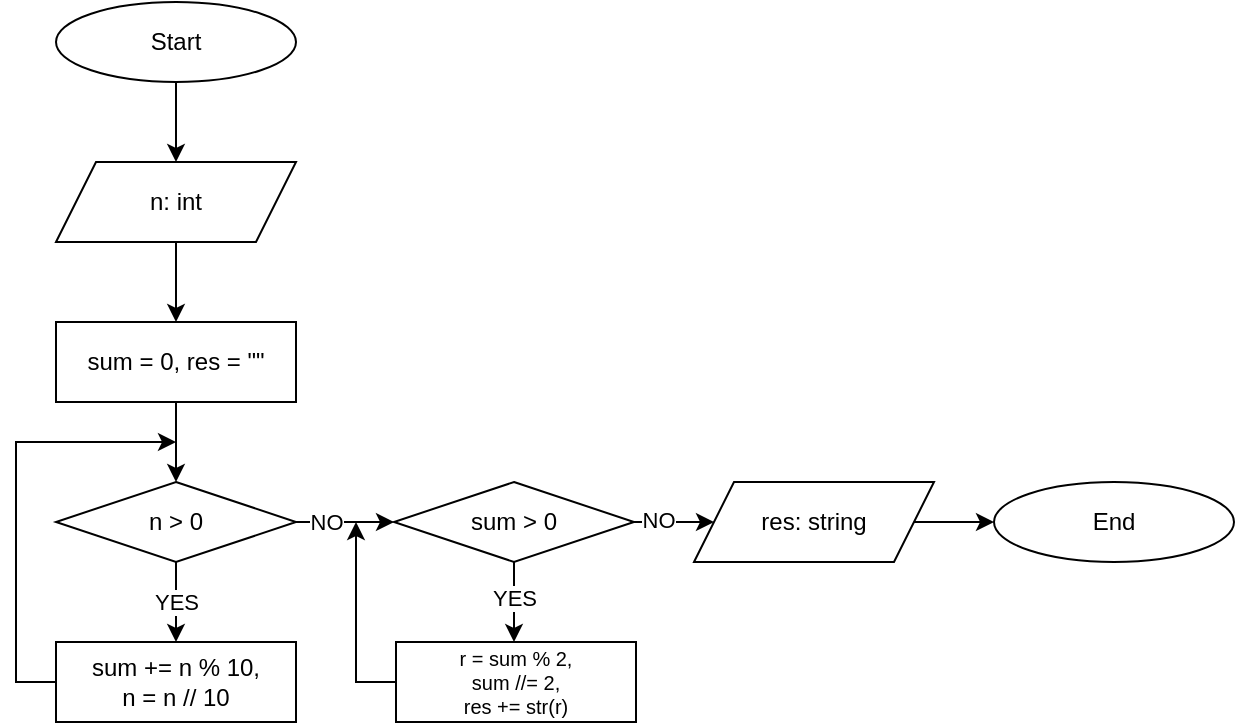 <mxfile version="24.8.6">
  <diagram name="Page-1" id="gcOh2L13ghurHqlArtQZ">
    <mxGraphModel dx="1024" dy="591" grid="1" gridSize="10" guides="1" tooltips="1" connect="1" arrows="1" fold="1" page="1" pageScale="1" pageWidth="827" pageHeight="1169" background="#ffffff" math="0" shadow="0">
      <root>
        <mxCell id="0" />
        <mxCell id="1" parent="0" />
        <mxCell id="6OEK3HkwsZAHeZwyoHTl-1" value="Start" style="ellipse;whiteSpace=wrap;html=1;" parent="1" vertex="1">
          <mxGeometry x="360" y="80" width="120" height="40" as="geometry" />
        </mxCell>
        <mxCell id="6OEK3HkwsZAHeZwyoHTl-2" value="n: int" style="shape=parallelogram;perimeter=parallelogramPerimeter;whiteSpace=wrap;html=1;fixedSize=1;size=20;" parent="1" vertex="1">
          <mxGeometry x="360" y="160" width="120" height="40" as="geometry" />
        </mxCell>
        <mxCell id="6OEK3HkwsZAHeZwyoHTl-5" value="" style="endArrow=classic;html=1;rounded=0;exitX=0.5;exitY=1;exitDx=0;exitDy=0;" parent="1" source="6OEK3HkwsZAHeZwyoHTl-1" target="6OEK3HkwsZAHeZwyoHTl-2" edge="1">
          <mxGeometry width="50" height="50" relative="1" as="geometry">
            <mxPoint x="340" y="360" as="sourcePoint" />
            <mxPoint x="390" y="310" as="targetPoint" />
          </mxGeometry>
        </mxCell>
        <mxCell id="6OEK3HkwsZAHeZwyoHTl-6" value="" style="endArrow=classic;html=1;rounded=0;exitX=0.5;exitY=1;exitDx=0;exitDy=0;entryX=0.5;entryY=0;entryDx=0;entryDy=0;" parent="1" source="6OEK3HkwsZAHeZwyoHTl-2" edge="1">
          <mxGeometry width="50" height="50" relative="1" as="geometry">
            <mxPoint x="430" y="130" as="sourcePoint" />
            <mxPoint x="420" y="240" as="targetPoint" />
          </mxGeometry>
        </mxCell>
        <mxCell id="6OEK3HkwsZAHeZwyoHTl-64" value="sum = 0, res = &quot;&quot;" style="rounded=0;whiteSpace=wrap;html=1;" parent="1" vertex="1">
          <mxGeometry x="360" y="240" width="120" height="40" as="geometry" />
        </mxCell>
        <mxCell id="6OEK3HkwsZAHeZwyoHTl-65" value="n &amp;gt; 0" style="rhombus;whiteSpace=wrap;html=1;" parent="1" vertex="1">
          <mxGeometry x="360" y="320" width="120" height="40" as="geometry" />
        </mxCell>
        <mxCell id="6OEK3HkwsZAHeZwyoHTl-66" value="sum += n % 10,&lt;div&gt;n = n // 10&lt;/div&gt;" style="rounded=0;whiteSpace=wrap;html=1;" parent="1" vertex="1">
          <mxGeometry x="360" y="400" width="120" height="40" as="geometry" />
        </mxCell>
        <mxCell id="6OEK3HkwsZAHeZwyoHTl-71" value="" style="endArrow=classic;html=1;rounded=0;exitX=0.5;exitY=1;exitDx=0;exitDy=0;entryX=0.5;entryY=0;entryDx=0;entryDy=0;" parent="1" source="6OEK3HkwsZAHeZwyoHTl-64" target="6OEK3HkwsZAHeZwyoHTl-65" edge="1">
          <mxGeometry width="50" height="50" relative="1" as="geometry">
            <mxPoint x="430" y="210" as="sourcePoint" />
            <mxPoint x="430" y="250" as="targetPoint" />
          </mxGeometry>
        </mxCell>
        <mxCell id="6OEK3HkwsZAHeZwyoHTl-72" value="" style="endArrow=classic;html=1;rounded=0;exitX=0.5;exitY=1;exitDx=0;exitDy=0;entryX=0.5;entryY=0;entryDx=0;entryDy=0;" parent="1" source="6OEK3HkwsZAHeZwyoHTl-65" target="6OEK3HkwsZAHeZwyoHTl-66" edge="1">
          <mxGeometry width="50" height="50" relative="1" as="geometry">
            <mxPoint x="430" y="290" as="sourcePoint" />
            <mxPoint x="430" y="330" as="targetPoint" />
          </mxGeometry>
        </mxCell>
        <mxCell id="Z27504nxEoHSYqoH8dt3-3" value="YES" style="edgeLabel;html=1;align=center;verticalAlign=middle;resizable=0;points=[];" parent="6OEK3HkwsZAHeZwyoHTl-72" vertex="1" connectable="0">
          <mxGeometry x="-0.45" y="2" relative="1" as="geometry">
            <mxPoint x="-2" y="9" as="offset" />
          </mxGeometry>
        </mxCell>
        <mxCell id="6OEK3HkwsZAHeZwyoHTl-73" value="" style="endArrow=classic;html=1;rounded=0;exitX=0;exitY=0.5;exitDx=0;exitDy=0;" parent="1" source="6OEK3HkwsZAHeZwyoHTl-66" edge="1">
          <mxGeometry width="50" height="50" relative="1" as="geometry">
            <mxPoint x="430" y="370" as="sourcePoint" />
            <mxPoint x="420" y="300" as="targetPoint" />
            <Array as="points">
              <mxPoint x="340" y="420" />
              <mxPoint x="340" y="300" />
            </Array>
          </mxGeometry>
        </mxCell>
        <mxCell id="6OEK3HkwsZAHeZwyoHTl-74" value="" style="endArrow=classic;html=1;rounded=0;exitX=1;exitY=0.5;exitDx=0;exitDy=0;entryX=0;entryY=0.5;entryDx=0;entryDy=0;" parent="1" source="6OEK3HkwsZAHeZwyoHTl-65" target="6OEK3HkwsZAHeZwyoHTl-76" edge="1">
          <mxGeometry width="50" height="50" relative="1" as="geometry">
            <mxPoint x="430" y="290" as="sourcePoint" />
            <mxPoint x="500" y="340" as="targetPoint" />
          </mxGeometry>
        </mxCell>
        <mxCell id="Z27504nxEoHSYqoH8dt3-1" value="NO" style="edgeLabel;html=1;align=center;verticalAlign=middle;resizable=0;points=[];" parent="6OEK3HkwsZAHeZwyoHTl-74" vertex="1" connectable="0">
          <mxGeometry x="-0.407" relative="1" as="geometry">
            <mxPoint as="offset" />
          </mxGeometry>
        </mxCell>
        <mxCell id="6OEK3HkwsZAHeZwyoHTl-75" value="r = sum % 2,&lt;div style=&quot;font-size: 10px;&quot;&gt;sum //= 2,&lt;/div&gt;&lt;div style=&quot;font-size: 10px;&quot;&gt;res += str(r)&lt;/div&gt;" style="rounded=0;whiteSpace=wrap;html=1;fontSize=10;" parent="1" vertex="1">
          <mxGeometry x="530" y="400" width="120" height="40" as="geometry" />
        </mxCell>
        <mxCell id="6OEK3HkwsZAHeZwyoHTl-76" value="sum &amp;gt; 0" style="rhombus;whiteSpace=wrap;html=1;" parent="1" vertex="1">
          <mxGeometry x="529" y="320" width="120" height="40" as="geometry" />
        </mxCell>
        <mxCell id="6OEK3HkwsZAHeZwyoHTl-77" value="" style="endArrow=classic;html=1;rounded=0;entryX=0.5;entryY=0;entryDx=0;entryDy=0;exitX=0.5;exitY=1;exitDx=0;exitDy=0;" parent="1" source="6OEK3HkwsZAHeZwyoHTl-76" edge="1">
          <mxGeometry width="50" height="50" relative="1" as="geometry">
            <mxPoint x="619" y="370" as="sourcePoint" />
            <mxPoint x="589" y="400" as="targetPoint" />
          </mxGeometry>
        </mxCell>
        <mxCell id="Z27504nxEoHSYqoH8dt3-4" value="YES" style="edgeLabel;html=1;align=center;verticalAlign=middle;resizable=0;points=[];" parent="6OEK3HkwsZAHeZwyoHTl-77" vertex="1" connectable="0">
          <mxGeometry x="-0.107" y="1" relative="1" as="geometry">
            <mxPoint x="-1" as="offset" />
          </mxGeometry>
        </mxCell>
        <mxCell id="6OEK3HkwsZAHeZwyoHTl-78" value="res: string" style="shape=parallelogram;perimeter=parallelogramPerimeter;whiteSpace=wrap;html=1;fixedSize=1;size=20;" parent="1" vertex="1">
          <mxGeometry x="679" y="320" width="120" height="40" as="geometry" />
        </mxCell>
        <mxCell id="6OEK3HkwsZAHeZwyoHTl-79" value="" style="endArrow=classic;html=1;rounded=0;exitX=1;exitY=0.5;exitDx=0;exitDy=0;entryX=0;entryY=0.5;entryDx=0;entryDy=0;" parent="1" source="6OEK3HkwsZAHeZwyoHTl-76" target="6OEK3HkwsZAHeZwyoHTl-78" edge="1">
          <mxGeometry width="50" height="50" relative="1" as="geometry">
            <mxPoint x="499" y="350" as="sourcePoint" />
            <mxPoint x="539" y="350" as="targetPoint" />
          </mxGeometry>
        </mxCell>
        <mxCell id="Z27504nxEoHSYqoH8dt3-2" value="NO" style="edgeLabel;html=1;align=center;verticalAlign=middle;resizable=0;points=[];" parent="6OEK3HkwsZAHeZwyoHTl-79" vertex="1" connectable="0">
          <mxGeometry x="-0.407" y="1" relative="1" as="geometry">
            <mxPoint as="offset" />
          </mxGeometry>
        </mxCell>
        <mxCell id="6OEK3HkwsZAHeZwyoHTl-80" value="End" style="ellipse;whiteSpace=wrap;html=1;" parent="1" vertex="1">
          <mxGeometry x="829" y="320" width="120" height="40" as="geometry" />
        </mxCell>
        <mxCell id="6OEK3HkwsZAHeZwyoHTl-81" value="" style="endArrow=classic;html=1;rounded=0;exitX=1;exitY=0.5;exitDx=0;exitDy=0;entryX=0;entryY=0.5;entryDx=0;entryDy=0;" parent="1" source="6OEK3HkwsZAHeZwyoHTl-78" target="6OEK3HkwsZAHeZwyoHTl-80" edge="1">
          <mxGeometry width="50" height="50" relative="1" as="geometry">
            <mxPoint x="659" y="350" as="sourcePoint" />
            <mxPoint x="699" y="350" as="targetPoint" />
          </mxGeometry>
        </mxCell>
        <mxCell id="Z27504nxEoHSYqoH8dt3-5" value="" style="endArrow=classic;html=1;rounded=0;exitX=0;exitY=0.5;exitDx=0;exitDy=0;" parent="1" source="6OEK3HkwsZAHeZwyoHTl-75" edge="1">
          <mxGeometry width="50" height="50" relative="1" as="geometry">
            <mxPoint x="370" y="430" as="sourcePoint" />
            <mxPoint x="510" y="340" as="targetPoint" />
            <Array as="points">
              <mxPoint x="510" y="420" />
              <mxPoint x="510" y="370" />
            </Array>
          </mxGeometry>
        </mxCell>
      </root>
    </mxGraphModel>
  </diagram>
</mxfile>